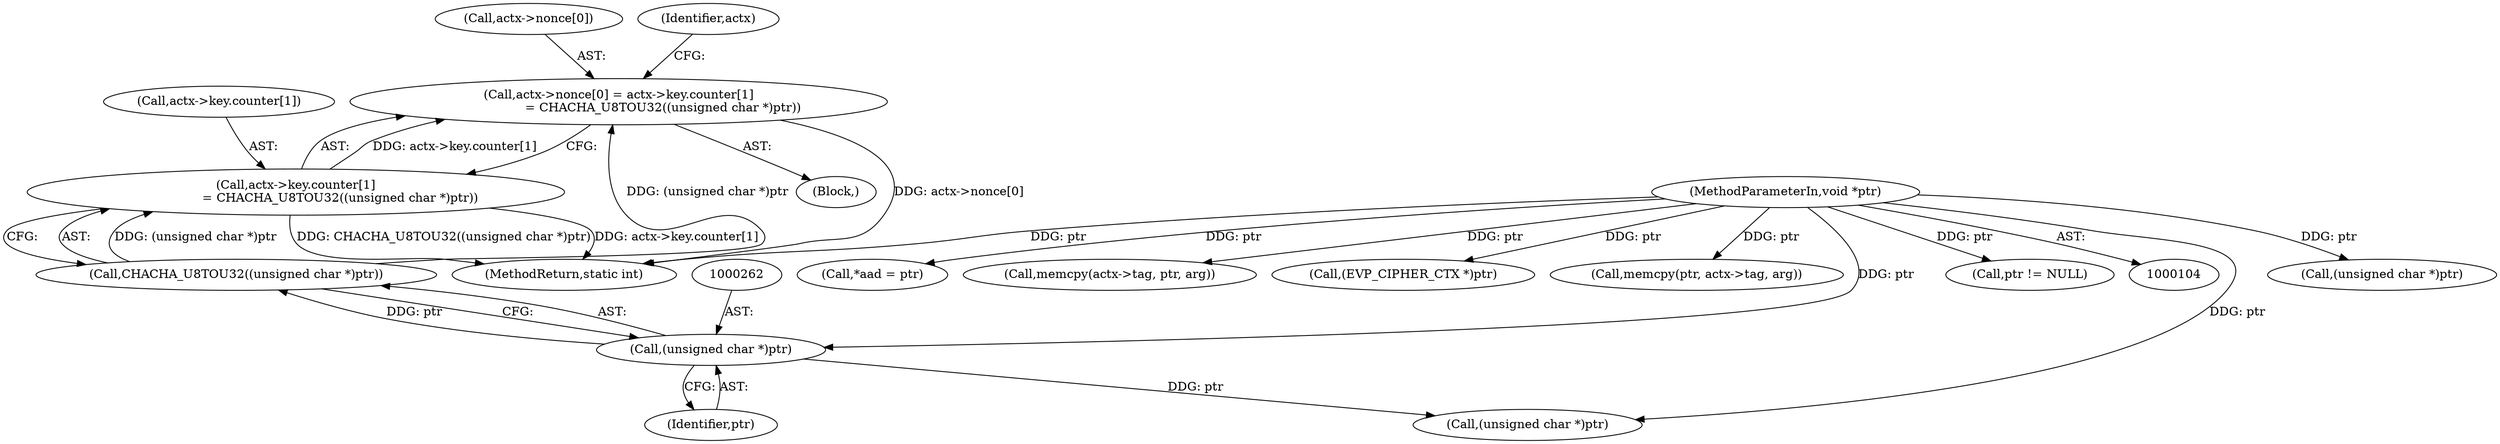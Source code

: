 digraph "0_openssl_00d965474b22b54e4275232bc71ee0c699c5cd21_1@array" {
"1000246" [label="(Call,actx->nonce[0] = actx->key.counter[1]\n                       = CHACHA_U8TOU32((unsigned char *)ptr))"];
"1000252" [label="(Call,actx->key.counter[1]\n                       = CHACHA_U8TOU32((unsigned char *)ptr))"];
"1000260" [label="(Call,CHACHA_U8TOU32((unsigned char *)ptr))"];
"1000261" [label="(Call,(unsigned char *)ptr)"];
"1000108" [label="(MethodParameterIn,void *ptr)"];
"1000252" [label="(Call,actx->key.counter[1]\n                       = CHACHA_U8TOU32((unsigned char *)ptr))"];
"1000246" [label="(Call,actx->nonce[0] = actx->key.counter[1]\n                       = CHACHA_U8TOU32((unsigned char *)ptr))"];
"1000247" [label="(Call,actx->nonce[0])"];
"1000260" [label="(Call,CHACHA_U8TOU32((unsigned char *)ptr))"];
"1000253" [label="(Call,actx->key.counter[1])"];
"1000300" [label="(Call,(unsigned char *)ptr)"];
"1000369" [label="(Call,*aad = ptr)"];
"1000322" [label="(Call,memcpy(actx->tag, ptr, arg))"];
"1000117" [label="(Block,)"];
"1000193" [label="(Call,(EVP_CIPHER_CTX *)ptr)"];
"1000351" [label="(Call,memcpy(ptr, actx->tag, arg))"];
"1000263" [label="(Identifier,ptr)"];
"1000503" [label="(MethodReturn,static int)"];
"1000108" [label="(MethodParameterIn,void *ptr)"];
"1000318" [label="(Call,ptr != NULL)"];
"1000280" [label="(Call,(unsigned char *)ptr)"];
"1000261" [label="(Call,(unsigned char *)ptr)"];
"1000267" [label="(Identifier,actx)"];
"1000246" -> "1000117"  [label="AST: "];
"1000246" -> "1000252"  [label="CFG: "];
"1000247" -> "1000246"  [label="AST: "];
"1000252" -> "1000246"  [label="AST: "];
"1000267" -> "1000246"  [label="CFG: "];
"1000246" -> "1000503"  [label="DDG: actx->nonce[0]"];
"1000252" -> "1000246"  [label="DDG: actx->key.counter[1]"];
"1000260" -> "1000246"  [label="DDG: (unsigned char *)ptr"];
"1000252" -> "1000260"  [label="CFG: "];
"1000253" -> "1000252"  [label="AST: "];
"1000260" -> "1000252"  [label="AST: "];
"1000252" -> "1000503"  [label="DDG: CHACHA_U8TOU32((unsigned char *)ptr)"];
"1000252" -> "1000503"  [label="DDG: actx->key.counter[1]"];
"1000260" -> "1000252"  [label="DDG: (unsigned char *)ptr"];
"1000260" -> "1000261"  [label="CFG: "];
"1000261" -> "1000260"  [label="AST: "];
"1000261" -> "1000260"  [label="DDG: ptr"];
"1000261" -> "1000263"  [label="CFG: "];
"1000262" -> "1000261"  [label="AST: "];
"1000263" -> "1000261"  [label="AST: "];
"1000108" -> "1000261"  [label="DDG: ptr"];
"1000261" -> "1000280"  [label="DDG: ptr"];
"1000108" -> "1000104"  [label="AST: "];
"1000108" -> "1000503"  [label="DDG: ptr"];
"1000108" -> "1000193"  [label="DDG: ptr"];
"1000108" -> "1000280"  [label="DDG: ptr"];
"1000108" -> "1000300"  [label="DDG: ptr"];
"1000108" -> "1000318"  [label="DDG: ptr"];
"1000108" -> "1000322"  [label="DDG: ptr"];
"1000108" -> "1000351"  [label="DDG: ptr"];
"1000108" -> "1000369"  [label="DDG: ptr"];
}
